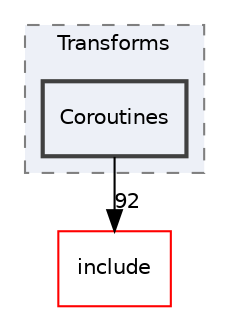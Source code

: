 digraph "lib/Transforms/Coroutines"
{
 // LATEX_PDF_SIZE
  bgcolor="transparent";
  edge [fontname="Helvetica",fontsize="10",labelfontname="Helvetica",labelfontsize="10"];
  node [fontname="Helvetica",fontsize="10",shape="box"];
  compound=true
  subgraph clusterdir_a72932e0778af28115095468f6286ff8 {
    graph [ bgcolor="#edf0f7", pencolor="grey50", style="filled,dashed,", label="Transforms", fontname="Helvetica", fontsize="10", URL="dir_a72932e0778af28115095468f6286ff8.html"]
  dir_41b0844b37bf482660c9a400b410eb70 [label="Coroutines", style="filled,bold,", fillcolor="#edf0f7", color="grey25", URL="dir_41b0844b37bf482660c9a400b410eb70.html"];
  }
  dir_d44c64559bbebec7f509842c48db8b23 [label="include", style="", fillcolor="#edf0f7", color="red", URL="dir_d44c64559bbebec7f509842c48db8b23.html"];
  dir_41b0844b37bf482660c9a400b410eb70->dir_d44c64559bbebec7f509842c48db8b23 [headlabel="92", labeldistance=1.5 headhref="dir_000039_000082.html"];
}
